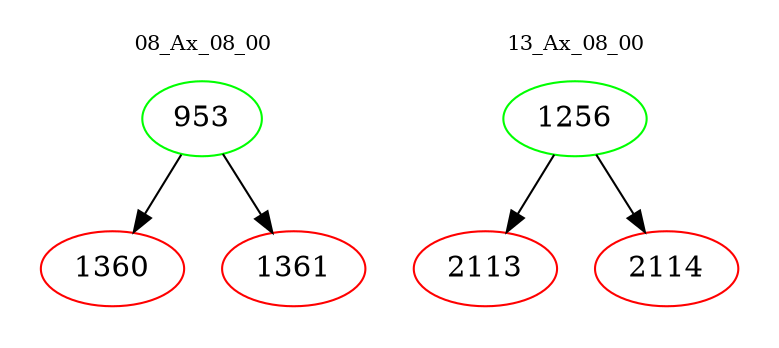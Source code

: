 digraph{
subgraph cluster_0 {
color = white
label = "08_Ax_08_00";
fontsize=10;
T0_953 [label="953", color="green"]
T0_953 -> T0_1360 [color="black"]
T0_1360 [label="1360", color="red"]
T0_953 -> T0_1361 [color="black"]
T0_1361 [label="1361", color="red"]
}
subgraph cluster_1 {
color = white
label = "13_Ax_08_00";
fontsize=10;
T1_1256 [label="1256", color="green"]
T1_1256 -> T1_2113 [color="black"]
T1_2113 [label="2113", color="red"]
T1_1256 -> T1_2114 [color="black"]
T1_2114 [label="2114", color="red"]
}
}
